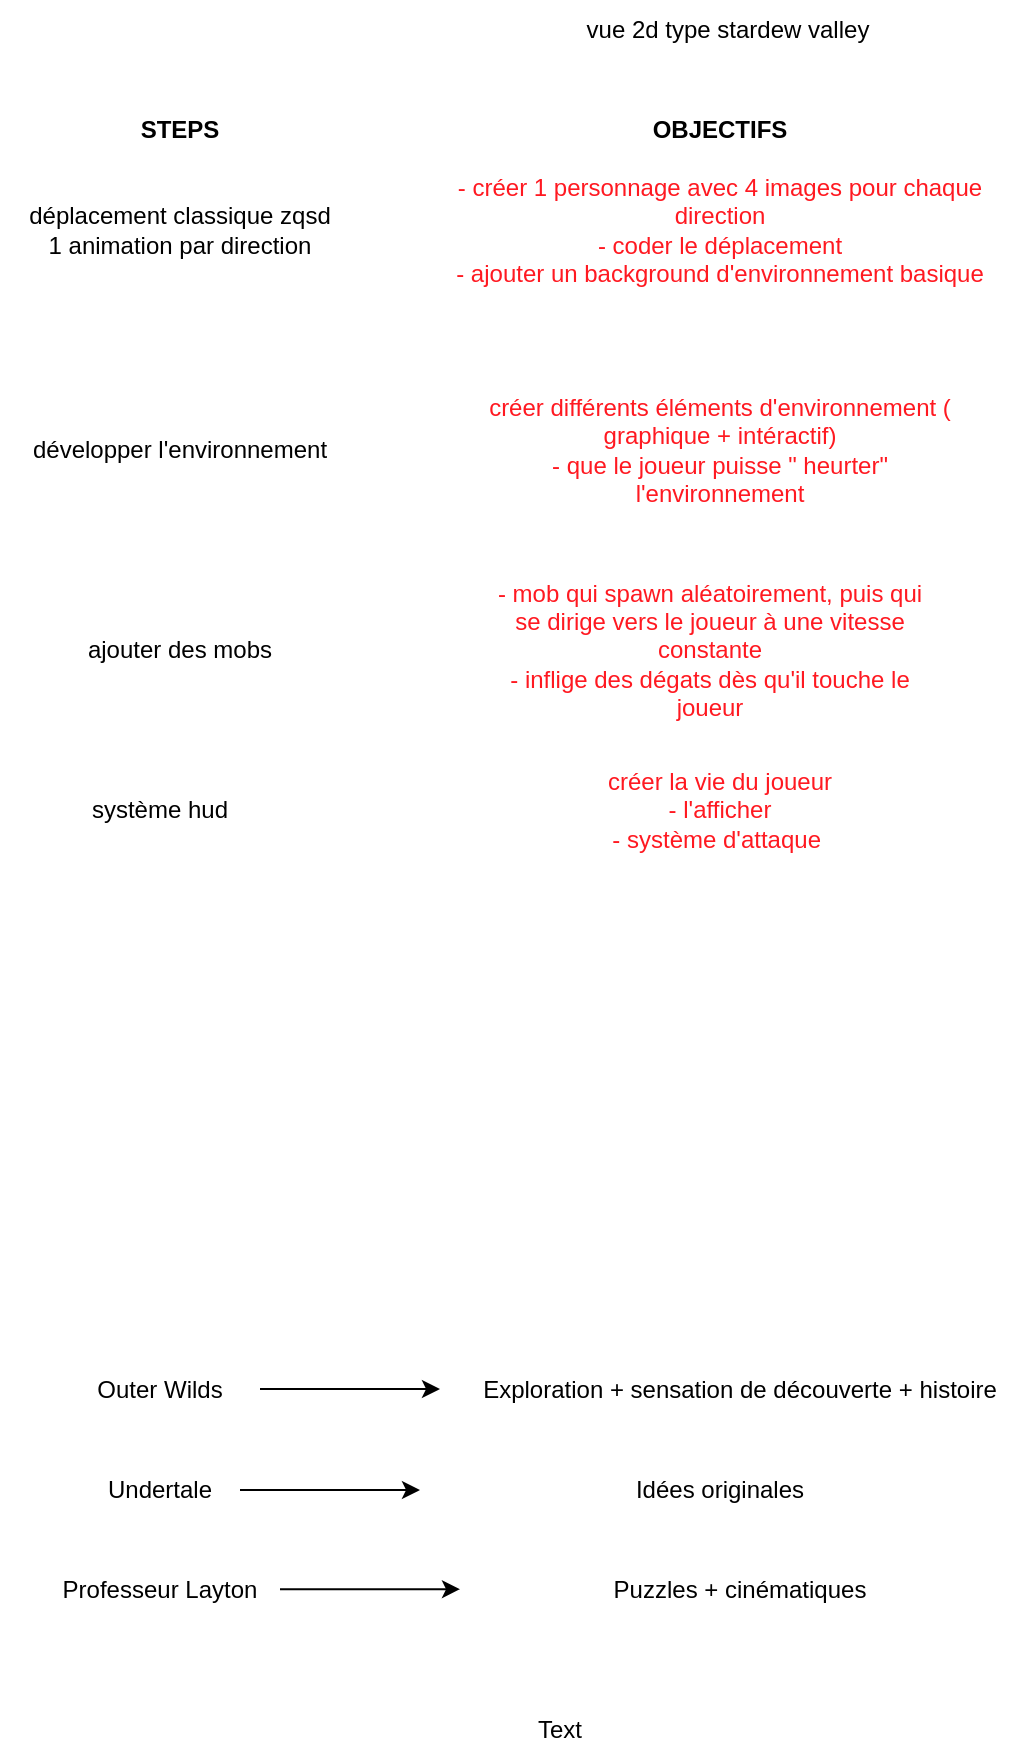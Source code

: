 <mxfile version="21.0.4" type="github">
  <diagram name="Page-1" id="Up0Pgy1UbS9EIalXvKeH">
    <mxGraphModel dx="763" dy="475" grid="1" gridSize="10" guides="1" tooltips="1" connect="1" arrows="1" fold="1" page="1" pageScale="1" pageWidth="827" pageHeight="1169" math="0" shadow="0">
      <root>
        <mxCell id="0" />
        <mxCell id="1" parent="0" />
        <mxCell id="xVxgCZvAdISGXc7lnWFf-1" value="vue 2d type stardew valley" style="text;html=1;strokeColor=none;fillColor=none;align=center;verticalAlign=middle;whiteSpace=wrap;rounded=0;" parent="1" vertex="1">
          <mxGeometry x="334" width="160" height="30" as="geometry" />
        </mxCell>
        <mxCell id="xVxgCZvAdISGXc7lnWFf-2" value="déplacement classique zqsd&lt;br&gt;1 animation par direction" style="text;html=1;strokeColor=none;fillColor=none;align=center;verticalAlign=middle;whiteSpace=wrap;rounded=0;" parent="1" vertex="1">
          <mxGeometry x="50" y="100" width="180" height="30" as="geometry" />
        </mxCell>
        <mxCell id="xVxgCZvAdISGXc7lnWFf-5" value="&lt;b&gt;STEPS&lt;/b&gt;" style="text;html=1;strokeColor=none;fillColor=none;align=center;verticalAlign=middle;whiteSpace=wrap;rounded=0;" parent="1" vertex="1">
          <mxGeometry x="110" y="50" width="60" height="30" as="geometry" />
        </mxCell>
        <mxCell id="xVxgCZvAdISGXc7lnWFf-6" value="&lt;b&gt;OBJECTIFS&lt;/b&gt;" style="text;html=1;strokeColor=none;fillColor=none;align=center;verticalAlign=middle;whiteSpace=wrap;rounded=0;" parent="1" vertex="1">
          <mxGeometry x="380" y="50" width="60" height="30" as="geometry" />
        </mxCell>
        <mxCell id="xVxgCZvAdISGXc7lnWFf-7" value="&lt;font color=&quot;#ff1921&quot;&gt;- créer 1 personnage avec 4 images pour chaque direction&lt;br&gt;- coder le déplacement&lt;br&gt;- ajouter un background d&#39;environnement basique&lt;br&gt;&lt;/font&gt;" style="text;html=1;strokeColor=none;fillColor=none;align=center;verticalAlign=middle;whiteSpace=wrap;rounded=0;" parent="1" vertex="1">
          <mxGeometry x="260" y="40" width="300" height="150" as="geometry" />
        </mxCell>
        <mxCell id="xVxgCZvAdISGXc7lnWFf-9" value="&lt;font color=&quot;#000000&quot;&gt;développer l&#39;environnement&lt;/font&gt;" style="text;html=1;strokeColor=none;fillColor=none;align=center;verticalAlign=middle;whiteSpace=wrap;rounded=0;fontColor=#FF1921;" parent="1" vertex="1">
          <mxGeometry x="55" y="210" width="170" height="30" as="geometry" />
        </mxCell>
        <mxCell id="xVxgCZvAdISGXc7lnWFf-10" value="&lt;font color=&quot;#ff1921&quot;&gt;créer différents éléments d&#39;environnement ( graphique + intéractif)&lt;br&gt;- que le joueur puisse &quot; heurter&quot; l&#39;environnement&lt;br&gt;&lt;/font&gt;" style="text;html=1;strokeColor=none;fillColor=none;align=center;verticalAlign=middle;whiteSpace=wrap;rounded=0;fontColor=#000000;" parent="1" vertex="1">
          <mxGeometry x="290" y="210" width="240" height="30" as="geometry" />
        </mxCell>
        <mxCell id="xVxgCZvAdISGXc7lnWFf-11" value="&lt;font color=&quot;#000000&quot;&gt;ajouter des mobs&lt;/font&gt;" style="text;html=1;strokeColor=none;fillColor=none;align=center;verticalAlign=middle;whiteSpace=wrap;rounded=0;fontColor=#FF1921;" parent="1" vertex="1">
          <mxGeometry x="65" y="310" width="150" height="30" as="geometry" />
        </mxCell>
        <mxCell id="xVxgCZvAdISGXc7lnWFf-12" value="&lt;font color=&quot;#ff1921&quot;&gt;- mob qui spawn aléatoirement, puis qui se dirige vers le joueur à une vitesse constante&lt;br&gt;- inflige des dégats dès qu&#39;il touche le joueur&lt;br&gt;&lt;/font&gt;" style="text;html=1;strokeColor=none;fillColor=none;align=center;verticalAlign=middle;whiteSpace=wrap;rounded=0;fontColor=#000000;" parent="1" vertex="1">
          <mxGeometry x="290" y="310" width="230" height="30" as="geometry" />
        </mxCell>
        <mxCell id="xVxgCZvAdISGXc7lnWFf-13" value="&lt;font color=&quot;#000000&quot;&gt;système hud&lt;/font&gt;" style="text;html=1;strokeColor=none;fillColor=none;align=center;verticalAlign=middle;whiteSpace=wrap;rounded=0;fontColor=#FF1921;" parent="1" vertex="1">
          <mxGeometry x="70" y="390" width="120" height="30" as="geometry" />
        </mxCell>
        <mxCell id="xVxgCZvAdISGXc7lnWFf-14" value="&lt;font color=&quot;#ff1921&quot;&gt;créer la vie du joueur&lt;br&gt;- l&#39;afficher&lt;br&gt;- système d&#39;attaque&amp;nbsp;&lt;br&gt;&lt;/font&gt;" style="text;html=1;strokeColor=none;fillColor=none;align=center;verticalAlign=middle;whiteSpace=wrap;rounded=0;fontColor=#000000;" parent="1" vertex="1">
          <mxGeometry x="315" y="335" width="190" height="140" as="geometry" />
        </mxCell>
        <mxCell id="iG0CoDEU-iYppH9wPjMs-1" value="Outer Wilds" style="text;html=1;strokeColor=none;fillColor=none;align=center;verticalAlign=middle;whiteSpace=wrap;rounded=0;" vertex="1" parent="1">
          <mxGeometry x="80" y="680" width="100" height="30" as="geometry" />
        </mxCell>
        <mxCell id="iG0CoDEU-iYppH9wPjMs-2" value="" style="endArrow=classic;html=1;rounded=0;" edge="1" parent="1">
          <mxGeometry width="50" height="50" relative="1" as="geometry">
            <mxPoint x="200" y="694.5" as="sourcePoint" />
            <mxPoint x="270" y="694.5" as="targetPoint" />
            <Array as="points">
              <mxPoint x="180" y="694.5" />
            </Array>
          </mxGeometry>
        </mxCell>
        <mxCell id="iG0CoDEU-iYppH9wPjMs-3" value="Exploration + sensation de découverte + histoire" style="text;html=1;strokeColor=none;fillColor=none;align=center;verticalAlign=middle;whiteSpace=wrap;rounded=0;" vertex="1" parent="1">
          <mxGeometry x="280" y="680" width="280" height="30" as="geometry" />
        </mxCell>
        <mxCell id="iG0CoDEU-iYppH9wPjMs-4" value="Undertale" style="text;html=1;strokeColor=none;fillColor=none;align=center;verticalAlign=middle;whiteSpace=wrap;rounded=0;" vertex="1" parent="1">
          <mxGeometry x="100" y="730" width="60" height="30" as="geometry" />
        </mxCell>
        <mxCell id="iG0CoDEU-iYppH9wPjMs-5" value="" style="endArrow=classic;html=1;rounded=0;" edge="1" parent="1" target="iG0CoDEU-iYppH9wPjMs-6">
          <mxGeometry width="50" height="50" relative="1" as="geometry">
            <mxPoint x="170" y="745" as="sourcePoint" />
            <mxPoint x="270" y="744.6" as="targetPoint" />
            <Array as="points">
              <mxPoint x="220" y="745" />
            </Array>
          </mxGeometry>
        </mxCell>
        <mxCell id="iG0CoDEU-iYppH9wPjMs-6" value="Idées originales " style="text;html=1;strokeColor=none;fillColor=none;align=center;verticalAlign=middle;whiteSpace=wrap;rounded=0;" vertex="1" parent="1">
          <mxGeometry x="260" y="730" width="300" height="30" as="geometry" />
        </mxCell>
        <mxCell id="iG0CoDEU-iYppH9wPjMs-7" value="Professeur Layton" style="text;html=1;strokeColor=none;fillColor=none;align=center;verticalAlign=middle;whiteSpace=wrap;rounded=0;" vertex="1" parent="1">
          <mxGeometry x="70" y="780" width="120" height="30" as="geometry" />
        </mxCell>
        <mxCell id="iG0CoDEU-iYppH9wPjMs-8" value="" style="endArrow=classic;html=1;rounded=0;" edge="1" parent="1">
          <mxGeometry width="50" height="50" relative="1" as="geometry">
            <mxPoint x="190" y="794.6" as="sourcePoint" />
            <mxPoint x="280" y="794.6" as="targetPoint" />
          </mxGeometry>
        </mxCell>
        <mxCell id="iG0CoDEU-iYppH9wPjMs-9" value="Puzzles + cinématiques" style="text;html=1;strokeColor=none;fillColor=none;align=center;verticalAlign=middle;whiteSpace=wrap;rounded=0;" vertex="1" parent="1">
          <mxGeometry x="325" y="780" width="190" height="30" as="geometry" />
        </mxCell>
        <mxCell id="iG0CoDEU-iYppH9wPjMs-10" value="Text" style="text;html=1;strokeColor=none;fillColor=none;align=center;verticalAlign=middle;whiteSpace=wrap;rounded=0;" vertex="1" parent="1">
          <mxGeometry x="240" y="850" width="180" height="30" as="geometry" />
        </mxCell>
      </root>
    </mxGraphModel>
  </diagram>
</mxfile>
